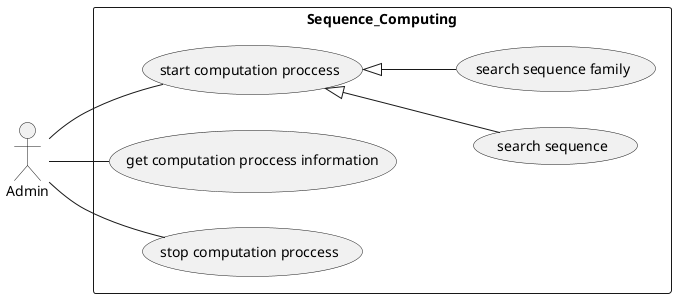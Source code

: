 @startuml

actor Admin
left to right direction

rectangle Sequence_Computing{
  (start computation proccess) as (CDS1)
        (search sequence) as (CDS1_1)
        (search sequence family) as (CDS1_2)
        CDS1 <|-down- CDS1_1
        CDS1 <|-down- CDS1_2
        (get computation proccess information) as (CDS2)
        (stop computation proccess) as (CDS3)
}

Admin -- CDS1
Admin -- CDS2
Admin -- CDS3

@enduml
